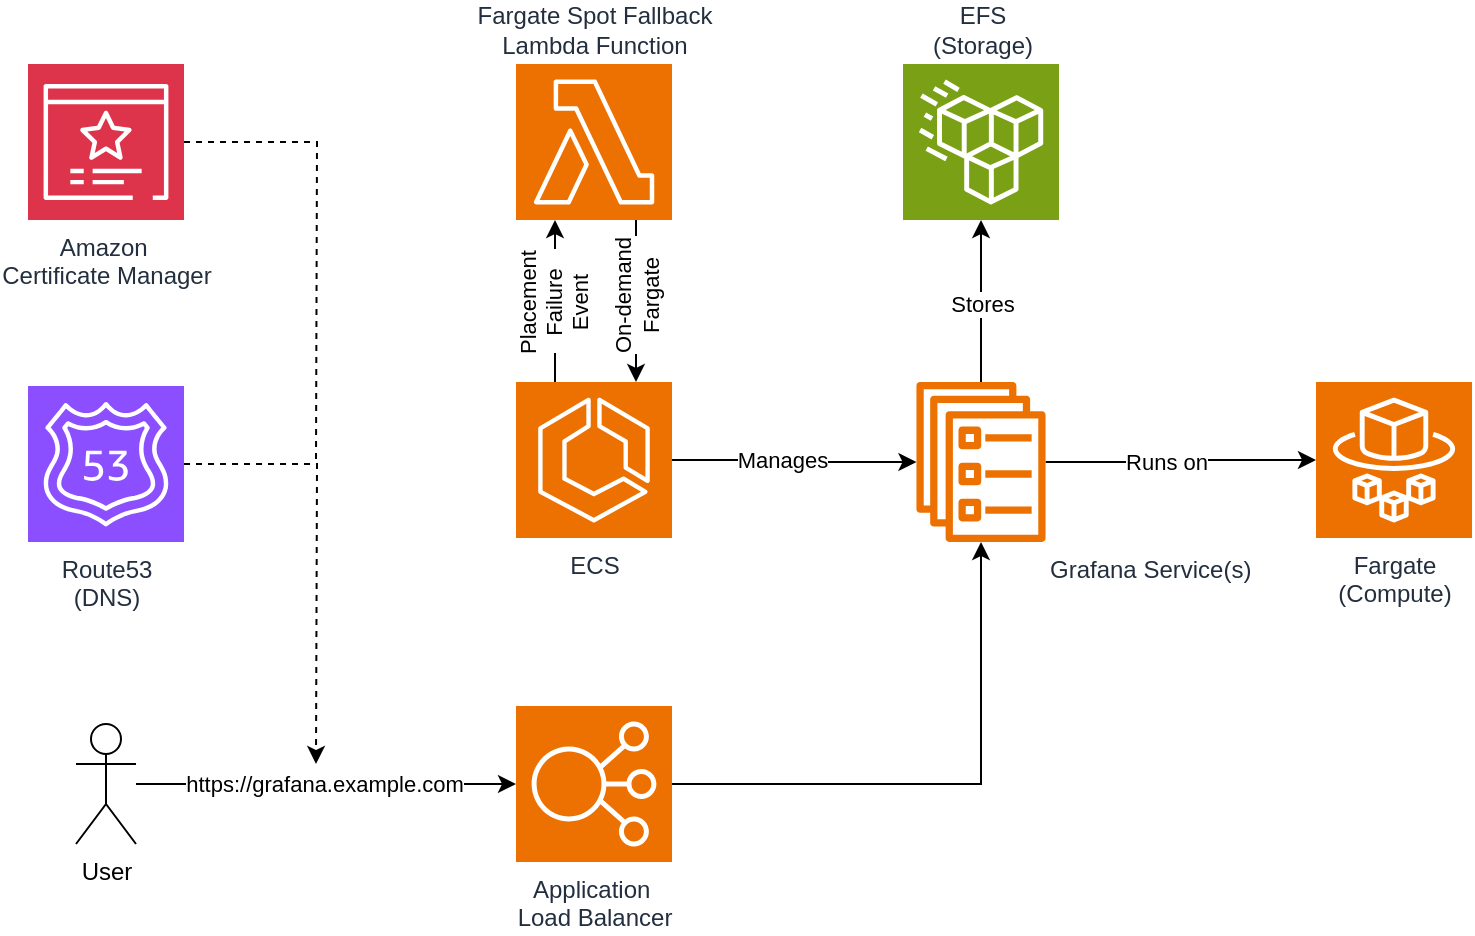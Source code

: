 <mxfile version="24.2.5" type="device">
  <diagram name="Pagina-1" id="zoVRfw7UJDPlq51-ZnH2">
    <mxGraphModel dx="977" dy="708" grid="1" gridSize="10" guides="1" tooltips="1" connect="1" arrows="1" fold="1" page="1" pageScale="1" pageWidth="1169" pageHeight="827" math="0" shadow="0">
      <root>
        <mxCell id="0" />
        <mxCell id="1" parent="0" />
        <mxCell id="mOxUPGumoj-LqVbPse46-1" value="EFS&lt;div&gt;(Storage)&lt;/div&gt;" style="sketch=0;points=[[0,0,0],[0.25,0,0],[0.5,0,0],[0.75,0,0],[1,0,0],[0,1,0],[0.25,1,0],[0.5,1,0],[0.75,1,0],[1,1,0],[0,0.25,0],[0,0.5,0],[0,0.75,0],[1,0.25,0],[1,0.5,0],[1,0.75,0]];outlineConnect=0;fontColor=#232F3E;fillColor=#7AA116;strokeColor=#ffffff;dashed=0;verticalLabelPosition=top;verticalAlign=bottom;align=center;html=1;fontSize=12;fontStyle=0;aspect=fixed;shape=mxgraph.aws4.resourceIcon;resIcon=mxgraph.aws4.efs_standard;labelPosition=center;" vertex="1" parent="1">
          <mxGeometry x="633.51" y="120" width="78" height="78" as="geometry" />
        </mxCell>
        <mxCell id="mOxUPGumoj-LqVbPse46-2" value="Fargate&lt;div&gt;(Compute)&lt;/div&gt;" style="sketch=0;points=[[0,0,0],[0.25,0,0],[0.5,0,0],[0.75,0,0],[1,0,0],[0,1,0],[0.25,1,0],[0.5,1,0],[0.75,1,0],[1,1,0],[0,0.25,0],[0,0.5,0],[0,0.75,0],[1,0.25,0],[1,0.5,0],[1,0.75,0]];outlineConnect=0;fontColor=#232F3E;fillColor=#ED7100;strokeColor=#ffffff;dashed=0;verticalLabelPosition=bottom;verticalAlign=top;align=center;html=1;fontSize=12;fontStyle=0;aspect=fixed;shape=mxgraph.aws4.resourceIcon;resIcon=mxgraph.aws4.fargate;" vertex="1" parent="1">
          <mxGeometry x="840" y="279" width="78" height="78" as="geometry" />
        </mxCell>
        <mxCell id="mOxUPGumoj-LqVbPse46-9" value="" style="edgeStyle=orthogonalEdgeStyle;rounded=0;orthogonalLoop=1;jettySize=auto;html=1;" edge="1" parent="1" source="mOxUPGumoj-LqVbPse46-3" target="mOxUPGumoj-LqVbPse46-4">
          <mxGeometry relative="1" as="geometry" />
        </mxCell>
        <mxCell id="mOxUPGumoj-LqVbPse46-10" value="Manages" style="edgeLabel;html=1;align=center;verticalAlign=middle;resizable=0;points=[];" vertex="1" connectable="0" parent="mOxUPGumoj-LqVbPse46-9">
          <mxGeometry x="-0.173" y="3" relative="1" as="geometry">
            <mxPoint x="4" y="3" as="offset" />
          </mxGeometry>
        </mxCell>
        <mxCell id="mOxUPGumoj-LqVbPse46-3" value="ECS" style="sketch=0;points=[[0,0,0],[0.25,0,0],[0.5,0,0],[0.75,0,0],[1,0,0],[0,1,0],[0.25,1,0],[0.5,1,0],[0.75,1,0],[1,1,0],[0,0.25,0],[0,0.5,0],[0,0.75,0],[1,0.25,0],[1,0.5,0],[1,0.75,0]];outlineConnect=0;fontColor=#232F3E;fillColor=#ED7100;strokeColor=#ffffff;dashed=0;verticalLabelPosition=bottom;verticalAlign=top;align=center;html=1;fontSize=12;fontStyle=0;aspect=fixed;shape=mxgraph.aws4.resourceIcon;resIcon=mxgraph.aws4.ecs;" vertex="1" parent="1">
          <mxGeometry x="440" y="279" width="78" height="78" as="geometry" />
        </mxCell>
        <mxCell id="mOxUPGumoj-LqVbPse46-7" value="" style="edgeStyle=orthogonalEdgeStyle;rounded=0;orthogonalLoop=1;jettySize=auto;html=1;" edge="1" parent="1" source="mOxUPGumoj-LqVbPse46-4" target="mOxUPGumoj-LqVbPse46-1">
          <mxGeometry relative="1" as="geometry" />
        </mxCell>
        <mxCell id="mOxUPGumoj-LqVbPse46-13" value="Stores" style="edgeLabel;html=1;align=center;verticalAlign=middle;resizable=0;points=[];" vertex="1" connectable="0" parent="mOxUPGumoj-LqVbPse46-7">
          <mxGeometry x="0.21" y="1" relative="1" as="geometry">
            <mxPoint x="1" y="10" as="offset" />
          </mxGeometry>
        </mxCell>
        <mxCell id="mOxUPGumoj-LqVbPse46-11" value="" style="edgeStyle=orthogonalEdgeStyle;rounded=0;orthogonalLoop=1;jettySize=auto;html=1;" edge="1" parent="1" source="mOxUPGumoj-LqVbPse46-4" target="mOxUPGumoj-LqVbPse46-2">
          <mxGeometry relative="1" as="geometry" />
        </mxCell>
        <mxCell id="mOxUPGumoj-LqVbPse46-12" value="Runs on" style="edgeLabel;html=1;align=center;verticalAlign=middle;resizable=0;points=[];" vertex="1" connectable="0" parent="mOxUPGumoj-LqVbPse46-11">
          <mxGeometry x="-0.15" relative="1" as="geometry">
            <mxPoint x="2" as="offset" />
          </mxGeometry>
        </mxCell>
        <mxCell id="mOxUPGumoj-LqVbPse46-4" value="Grafana Service(s)" style="sketch=0;outlineConnect=0;fontColor=#232F3E;gradientColor=none;fillColor=#ED7100;strokeColor=none;dashed=0;verticalLabelPosition=bottom;verticalAlign=top;align=left;html=1;fontSize=12;fontStyle=0;aspect=fixed;pointerEvents=1;shape=mxgraph.aws4.ecs_service;labelPosition=right;" vertex="1" parent="1">
          <mxGeometry x="640" y="279" width="65.01" height="80" as="geometry" />
        </mxCell>
        <mxCell id="mOxUPGumoj-LqVbPse46-15" style="edgeStyle=orthogonalEdgeStyle;rounded=0;orthogonalLoop=1;jettySize=auto;html=1;exitX=1;exitY=0.5;exitDx=0;exitDy=0;exitPerimeter=0;" edge="1" parent="1" source="mOxUPGumoj-LqVbPse46-22" target="mOxUPGumoj-LqVbPse46-4">
          <mxGeometry relative="1" as="geometry" />
        </mxCell>
        <mxCell id="mOxUPGumoj-LqVbPse46-17" value="User" style="shape=umlActor;verticalLabelPosition=bottom;verticalAlign=top;html=1;outlineConnect=0;" vertex="1" parent="1">
          <mxGeometry x="220" y="450" width="30" height="60" as="geometry" />
        </mxCell>
        <mxCell id="mOxUPGumoj-LqVbPse46-18" style="edgeStyle=orthogonalEdgeStyle;rounded=0;orthogonalLoop=1;jettySize=auto;html=1;entryX=0;entryY=0.5;entryDx=0;entryDy=0;entryPerimeter=0;" edge="1" parent="1" source="mOxUPGumoj-LqVbPse46-17" target="mOxUPGumoj-LqVbPse46-22">
          <mxGeometry relative="1" as="geometry" />
        </mxCell>
        <mxCell id="mOxUPGumoj-LqVbPse46-20" value="https://grafana.example.com" style="edgeLabel;html=1;align=center;verticalAlign=middle;resizable=0;points=[];" vertex="1" connectable="0" parent="mOxUPGumoj-LqVbPse46-18">
          <mxGeometry x="0.046" y="3" relative="1" as="geometry">
            <mxPoint x="-6" y="3" as="offset" />
          </mxGeometry>
        </mxCell>
        <mxCell id="mOxUPGumoj-LqVbPse46-21" value="Fargate Spot Fallback&lt;div&gt;Lambda Function&lt;/div&gt;" style="sketch=0;points=[[0,0,0],[0.25,0,0],[0.5,0,0],[0.75,0,0],[1,0,0],[0,1,0],[0.25,1,0],[0.5,1,0],[0.75,1,0],[1,1,0],[0,0.25,0],[0,0.5,0],[0,0.75,0],[1,0.25,0],[1,0.5,0],[1,0.75,0]];outlineConnect=0;fontColor=#232F3E;fillColor=#ED7100;strokeColor=#ffffff;dashed=0;verticalLabelPosition=top;verticalAlign=bottom;align=center;html=1;fontSize=12;fontStyle=0;aspect=fixed;shape=mxgraph.aws4.resourceIcon;resIcon=mxgraph.aws4.lambda;labelPosition=center;" vertex="1" parent="1">
          <mxGeometry x="440" y="120" width="78" height="78" as="geometry" />
        </mxCell>
        <mxCell id="mOxUPGumoj-LqVbPse46-22" value="Application&amp;nbsp;&lt;div&gt;Load Balancer&lt;/div&gt;" style="sketch=0;points=[[0,0,0],[0.25,0,0],[0.5,0,0],[0.75,0,0],[1,0,0],[0,1,0],[0.25,1,0],[0.5,1,0],[0.75,1,0],[1,1,0],[0,0.25,0],[0,0.5,0],[0,0.75,0],[1,0.25,0],[1,0.5,0],[1,0.75,0]];outlineConnect=0;fontColor=#232F3E;fillColor=#ED7100;strokeColor=#ffffff;dashed=0;verticalLabelPosition=bottom;verticalAlign=top;align=center;html=1;fontSize=12;fontStyle=0;aspect=fixed;shape=mxgraph.aws4.resourceIcon;resIcon=mxgraph.aws4.elastic_load_balancing;" vertex="1" parent="1">
          <mxGeometry x="440" y="441" width="78" height="78" as="geometry" />
        </mxCell>
        <mxCell id="mOxUPGumoj-LqVbPse46-26" style="edgeStyle=orthogonalEdgeStyle;rounded=0;orthogonalLoop=1;jettySize=auto;html=1;exitX=0.25;exitY=0;exitDx=0;exitDy=0;exitPerimeter=0;entryX=0.25;entryY=1;entryDx=0;entryDy=0;entryPerimeter=0;" edge="1" parent="1" source="mOxUPGumoj-LqVbPse46-3" target="mOxUPGumoj-LqVbPse46-21">
          <mxGeometry relative="1" as="geometry" />
        </mxCell>
        <mxCell id="mOxUPGumoj-LqVbPse46-27" value="&lt;div&gt;Placement&lt;/div&gt;&lt;div&gt;Failure&lt;/div&gt;Event" style="edgeLabel;html=1;align=center;verticalAlign=middle;resizable=0;points=[];rotation=-90;" vertex="1" connectable="0" parent="mOxUPGumoj-LqVbPse46-26">
          <mxGeometry x="0.259" relative="1" as="geometry">
            <mxPoint x="-1" y="12" as="offset" />
          </mxGeometry>
        </mxCell>
        <mxCell id="mOxUPGumoj-LqVbPse46-29" style="edgeStyle=orthogonalEdgeStyle;rounded=0;orthogonalLoop=1;jettySize=auto;html=1;exitX=0.25;exitY=0;exitDx=0;exitDy=0;exitPerimeter=0;entryX=0.25;entryY=1;entryDx=0;entryDy=0;entryPerimeter=0;startArrow=classic;startFill=1;endArrow=none;endFill=0;" edge="1" parent="1">
          <mxGeometry relative="1" as="geometry">
            <mxPoint x="500" y="279" as="sourcePoint" />
            <mxPoint x="500" y="198" as="targetPoint" />
          </mxGeometry>
        </mxCell>
        <mxCell id="mOxUPGumoj-LqVbPse46-30" value="On-demand&lt;div&gt;Fargate&lt;/div&gt;" style="edgeLabel;html=1;align=center;verticalAlign=middle;resizable=0;points=[];rotation=-90;" vertex="1" connectable="0" parent="mOxUPGumoj-LqVbPse46-29">
          <mxGeometry x="0.259" relative="1" as="geometry">
            <mxPoint y="8" as="offset" />
          </mxGeometry>
        </mxCell>
        <mxCell id="mOxUPGumoj-LqVbPse46-32" style="edgeStyle=orthogonalEdgeStyle;rounded=0;orthogonalLoop=1;jettySize=auto;html=1;dashed=1;" edge="1" parent="1" source="mOxUPGumoj-LqVbPse46-31">
          <mxGeometry relative="1" as="geometry">
            <mxPoint x="340" y="470" as="targetPoint" />
          </mxGeometry>
        </mxCell>
        <mxCell id="mOxUPGumoj-LqVbPse46-31" value="Route53&lt;div&gt;(DNS)&lt;/div&gt;" style="sketch=0;points=[[0,0,0],[0.25,0,0],[0.5,0,0],[0.75,0,0],[1,0,0],[0,1,0],[0.25,1,0],[0.5,1,0],[0.75,1,0],[1,1,0],[0,0.25,0],[0,0.5,0],[0,0.75,0],[1,0.25,0],[1,0.5,0],[1,0.75,0]];outlineConnect=0;fontColor=#232F3E;fillColor=#8C4FFF;strokeColor=#ffffff;dashed=0;verticalLabelPosition=bottom;verticalAlign=top;align=center;html=1;fontSize=12;fontStyle=0;aspect=fixed;shape=mxgraph.aws4.resourceIcon;resIcon=mxgraph.aws4.route_53;" vertex="1" parent="1">
          <mxGeometry x="196" y="281" width="78" height="78" as="geometry" />
        </mxCell>
        <mxCell id="mOxUPGumoj-LqVbPse46-37" style="edgeStyle=orthogonalEdgeStyle;rounded=0;orthogonalLoop=1;jettySize=auto;html=1;dashed=1;endArrow=none;endFill=0;" edge="1" parent="1" source="mOxUPGumoj-LqVbPse46-33">
          <mxGeometry relative="1" as="geometry">
            <mxPoint x="340" y="320" as="targetPoint" />
          </mxGeometry>
        </mxCell>
        <mxCell id="mOxUPGumoj-LqVbPse46-33" value="Amazon&amp;nbsp;&lt;div&gt;Certificate Manager&lt;/div&gt;" style="sketch=0;points=[[0,0,0],[0.25,0,0],[0.5,0,0],[0.75,0,0],[1,0,0],[0,1,0],[0.25,1,0],[0.5,1,0],[0.75,1,0],[1,1,0],[0,0.25,0],[0,0.5,0],[0,0.75,0],[1,0.25,0],[1,0.5,0],[1,0.75,0]];outlineConnect=0;fontColor=#232F3E;fillColor=#DD344C;strokeColor=#ffffff;dashed=0;verticalLabelPosition=bottom;verticalAlign=top;align=center;html=1;fontSize=12;fontStyle=0;aspect=fixed;shape=mxgraph.aws4.resourceIcon;resIcon=mxgraph.aws4.certificate_manager_3;" vertex="1" parent="1">
          <mxGeometry x="196" y="120" width="78" height="78" as="geometry" />
        </mxCell>
      </root>
    </mxGraphModel>
  </diagram>
</mxfile>
